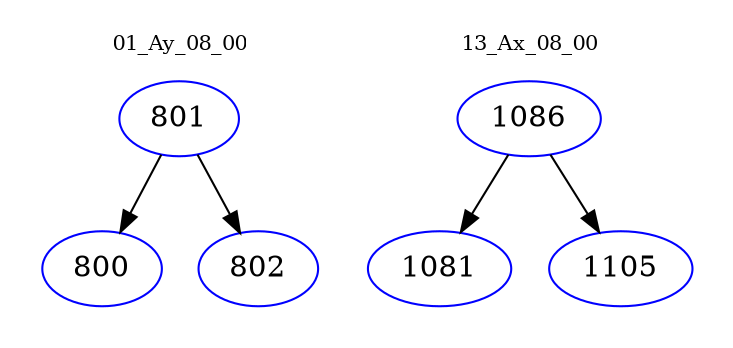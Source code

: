 digraph{
subgraph cluster_0 {
color = white
label = "01_Ay_08_00";
fontsize=10;
T0_801 [label="801", color="blue"]
T0_801 -> T0_800 [color="black"]
T0_800 [label="800", color="blue"]
T0_801 -> T0_802 [color="black"]
T0_802 [label="802", color="blue"]
}
subgraph cluster_1 {
color = white
label = "13_Ax_08_00";
fontsize=10;
T1_1086 [label="1086", color="blue"]
T1_1086 -> T1_1081 [color="black"]
T1_1081 [label="1081", color="blue"]
T1_1086 -> T1_1105 [color="black"]
T1_1105 [label="1105", color="blue"]
}
}
